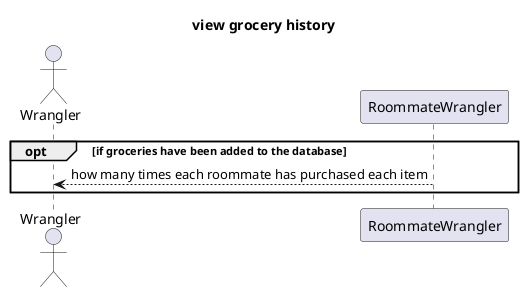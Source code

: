 @startuml
title view grocery history
Actor Wrangler

opt if groceries have been added to the database
Wrangler <-- RoommateWrangler: how many times each roommate has purchased each item
end


@enduml